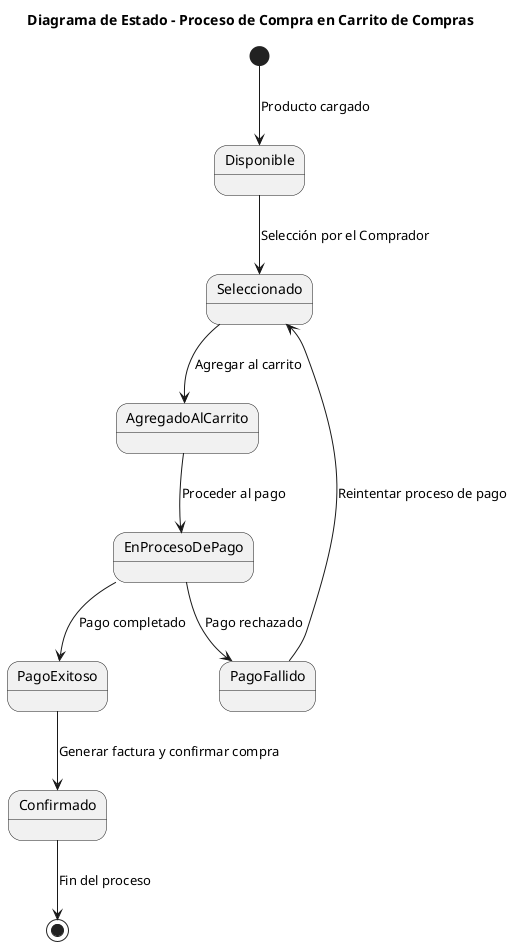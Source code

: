 @startuml
title Diagrama de Estado - Proceso de Compra en Carrito de Compras

[*] --> Disponible : Producto cargado

Disponible --> Seleccionado : Selección por el Comprador
Seleccionado --> AgregadoAlCarrito : Agregar al carrito
AgregadoAlCarrito --> EnProcesoDePago : Proceder al pago
EnProcesoDePago --> PagoExitoso : Pago completado
EnProcesoDePago --> PagoFallido : Pago rechazado

PagoExitoso --> Confirmado : Generar factura y confirmar compra
Confirmado --> [*] : Fin del proceso

PagoFallido --> Seleccionado : Reintentar proceso de pago

@enduml

